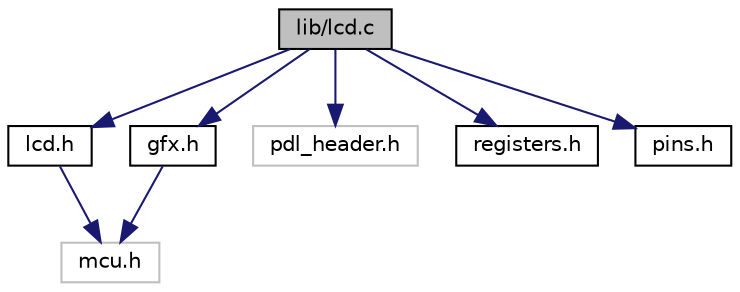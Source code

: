 digraph "lib/lcd.c"
{
 // LATEX_PDF_SIZE
  edge [fontname="Helvetica",fontsize="10",labelfontname="Helvetica",labelfontsize="10"];
  node [fontname="Helvetica",fontsize="10",shape=record];
  Node1 [label="lib/lcd.c",height=0.2,width=0.4,color="black", fillcolor="grey75", style="filled", fontcolor="black",tooltip=" "];
  Node1 -> Node2 [color="midnightblue",fontsize="10",style="solid",fontname="Helvetica"];
  Node2 [label="lcd.h",height=0.2,width=0.4,color="black", fillcolor="white", style="filled",URL="$lcd_8h.html",tooltip="This code is based on: https://github.com/adafruit/Adafruit-GFX-Library & https://github...."];
  Node2 -> Node3 [color="midnightblue",fontsize="10",style="solid",fontname="Helvetica"];
  Node3 [label="mcu.h",height=0.2,width=0.4,color="grey75", fillcolor="white", style="filled",tooltip=" "];
  Node1 -> Node4 [color="midnightblue",fontsize="10",style="solid",fontname="Helvetica"];
  Node4 [label="gfx.h",height=0.2,width=0.4,color="black", fillcolor="white", style="filled",URL="$gfx_8h.html",tooltip="This code is based on: https://github.com/adafruit/Adafruit-GFX-Library &   https://github...."];
  Node4 -> Node3 [color="midnightblue",fontsize="10",style="solid",fontname="Helvetica"];
  Node1 -> Node5 [color="midnightblue",fontsize="10",style="solid",fontname="Helvetica"];
  Node5 [label="pdl_header.h",height=0.2,width=0.4,color="grey75", fillcolor="white", style="filled",tooltip=" "];
  Node1 -> Node6 [color="midnightblue",fontsize="10",style="solid",fontname="Helvetica"];
  Node6 [label="registers.h",height=0.2,width=0.4,color="black", fillcolor="white", style="filled",URL="$registers_8h.html",tooltip=" "];
  Node1 -> Node7 [color="midnightblue",fontsize="10",style="solid",fontname="Helvetica"];
  Node7 [label="pins.h",height=0.2,width=0.4,color="black", fillcolor="white", style="filled",URL="$pins_8h.html",tooltip="Makros for the MCU pins"];
}
